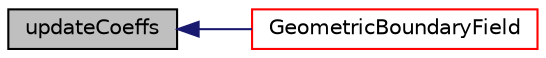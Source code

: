 digraph "updateCoeffs"
{
  bgcolor="transparent";
  edge [fontname="Helvetica",fontsize="10",labelfontname="Helvetica",labelfontsize="10"];
  node [fontname="Helvetica",fontsize="10",shape=record];
  rankdir="LR";
  Node1 [label="updateCoeffs",height=0.2,width=0.4,color="black", fillcolor="grey75", style="filled", fontcolor="black"];
  Node1 -> Node2 [dir="back",color="midnightblue",fontsize="10",style="solid",fontname="Helvetica"];
  Node2 [label="GeometricBoundaryField",height=0.2,width=0.4,color="red",URL="$a00922.html#afa5ea6b56f2628a23dc0c77a1604ab5b",tooltip="Construct from a BoundaryMesh. "];
}
